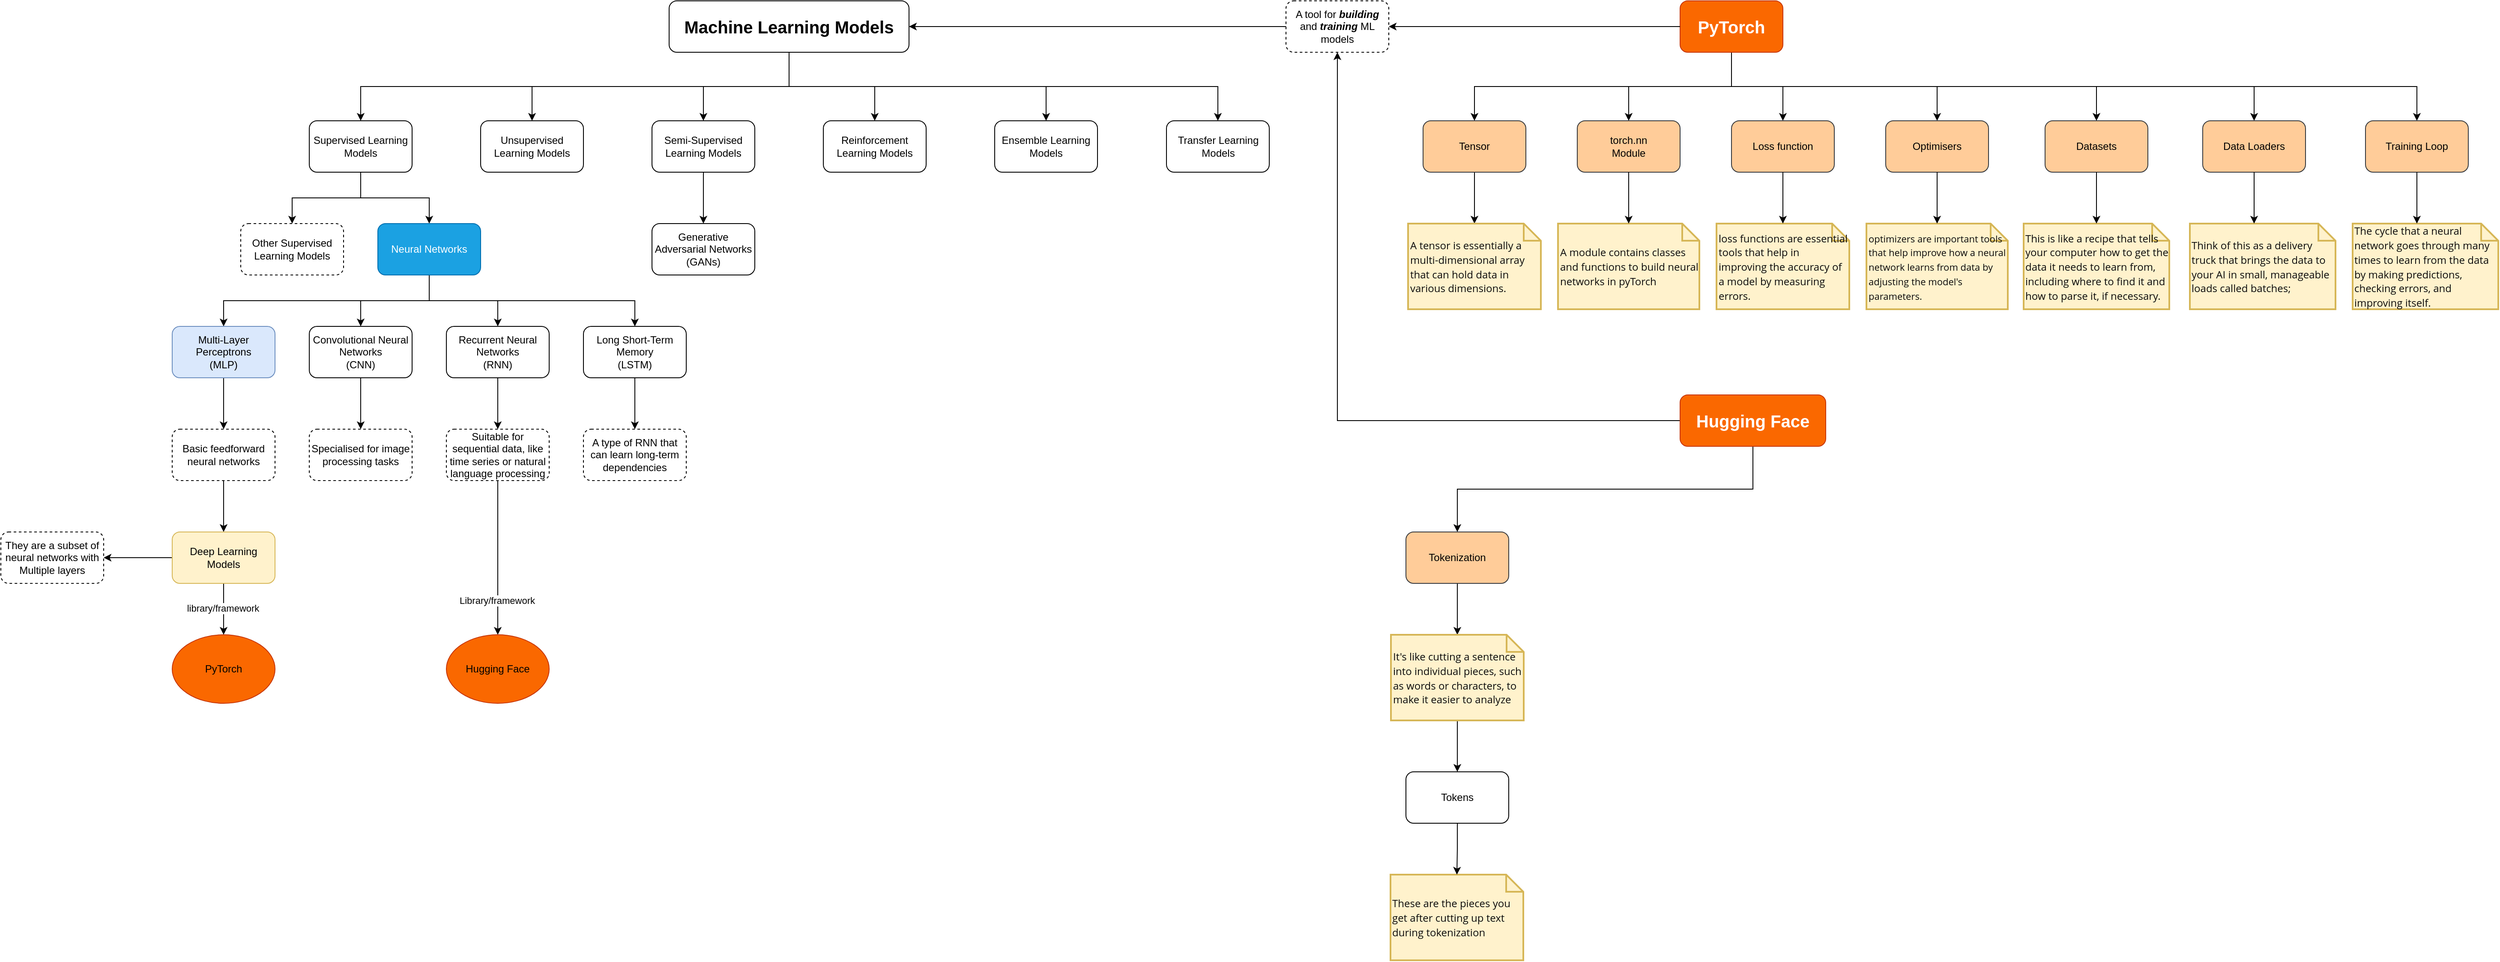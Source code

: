 <mxfile version="24.7.17">
  <diagram name="Page-1" id="WBgc0bWdAwlsuYIasJ8m">
    <mxGraphModel dx="2118" dy="1861" grid="1" gridSize="10" guides="1" tooltips="1" connect="1" arrows="1" fold="1" page="1" pageScale="1" pageWidth="827" pageHeight="1169" math="0" shadow="0">
      <root>
        <mxCell id="0" />
        <mxCell id="1" parent="0" />
        <mxCell id="ZGTvSv42EcdIvS5KDxPC-15" style="edgeStyle=orthogonalEdgeStyle;rounded=0;orthogonalLoop=1;jettySize=auto;html=1;" edge="1" parent="1" source="ZGTvSv42EcdIvS5KDxPC-2" target="ZGTvSv42EcdIvS5KDxPC-13">
          <mxGeometry relative="1" as="geometry" />
        </mxCell>
        <mxCell id="ZGTvSv42EcdIvS5KDxPC-16" style="edgeStyle=orthogonalEdgeStyle;rounded=0;orthogonalLoop=1;jettySize=auto;html=1;" edge="1" parent="1" source="ZGTvSv42EcdIvS5KDxPC-2" target="ZGTvSv42EcdIvS5KDxPC-14">
          <mxGeometry relative="1" as="geometry" />
        </mxCell>
        <mxCell id="ZGTvSv42EcdIvS5KDxPC-2" value="Supervised Learning Models" style="rounded=1;whiteSpace=wrap;html=1;" vertex="1" parent="1">
          <mxGeometry x="120" y="120" width="120" height="60" as="geometry" />
        </mxCell>
        <mxCell id="ZGTvSv42EcdIvS5KDxPC-13" value="Other Supervised Learning Models" style="rounded=1;whiteSpace=wrap;html=1;dashed=1;" vertex="1" parent="1">
          <mxGeometry x="40" y="240" width="120" height="60" as="geometry" />
        </mxCell>
        <mxCell id="ZGTvSv42EcdIvS5KDxPC-21" style="edgeStyle=orthogonalEdgeStyle;rounded=0;orthogonalLoop=1;jettySize=auto;html=1;exitX=0.5;exitY=1;exitDx=0;exitDy=0;" edge="1" parent="1" source="ZGTvSv42EcdIvS5KDxPC-14" target="ZGTvSv42EcdIvS5KDxPC-17">
          <mxGeometry relative="1" as="geometry" />
        </mxCell>
        <mxCell id="ZGTvSv42EcdIvS5KDxPC-22" style="edgeStyle=orthogonalEdgeStyle;rounded=0;orthogonalLoop=1;jettySize=auto;html=1;" edge="1" parent="1" source="ZGTvSv42EcdIvS5KDxPC-14" target="ZGTvSv42EcdIvS5KDxPC-18">
          <mxGeometry relative="1" as="geometry" />
        </mxCell>
        <mxCell id="ZGTvSv42EcdIvS5KDxPC-24" style="edgeStyle=orthogonalEdgeStyle;rounded=0;orthogonalLoop=1;jettySize=auto;html=1;exitX=0.5;exitY=1;exitDx=0;exitDy=0;" edge="1" parent="1" source="ZGTvSv42EcdIvS5KDxPC-14" target="ZGTvSv42EcdIvS5KDxPC-20">
          <mxGeometry relative="1" as="geometry" />
        </mxCell>
        <mxCell id="ZGTvSv42EcdIvS5KDxPC-25" style="edgeStyle=orthogonalEdgeStyle;rounded=0;orthogonalLoop=1;jettySize=auto;html=1;" edge="1" parent="1" source="ZGTvSv42EcdIvS5KDxPC-14" target="ZGTvSv42EcdIvS5KDxPC-19">
          <mxGeometry relative="1" as="geometry" />
        </mxCell>
        <mxCell id="ZGTvSv42EcdIvS5KDxPC-14" value="Neural Networks" style="rounded=1;whiteSpace=wrap;html=1;fillColor=#1ba1e2;strokeColor=#006EAF;fontColor=#ffffff;" vertex="1" parent="1">
          <mxGeometry x="200" y="240" width="120" height="60" as="geometry" />
        </mxCell>
        <mxCell id="ZGTvSv42EcdIvS5KDxPC-30" style="edgeStyle=orthogonalEdgeStyle;rounded=0;orthogonalLoop=1;jettySize=auto;html=1;entryX=0.5;entryY=0;entryDx=0;entryDy=0;" edge="1" parent="1" source="ZGTvSv42EcdIvS5KDxPC-17" target="ZGTvSv42EcdIvS5KDxPC-26">
          <mxGeometry relative="1" as="geometry" />
        </mxCell>
        <mxCell id="ZGTvSv42EcdIvS5KDxPC-17" value="Multi-Layer Perceptrons&lt;div&gt;(MLP)&lt;/div&gt;" style="rounded=1;whiteSpace=wrap;html=1;fillColor=#dae8fc;strokeColor=#6c8ebf;" vertex="1" parent="1">
          <mxGeometry x="-40" y="360" width="120" height="60" as="geometry" />
        </mxCell>
        <mxCell id="ZGTvSv42EcdIvS5KDxPC-31" style="edgeStyle=orthogonalEdgeStyle;rounded=0;orthogonalLoop=1;jettySize=auto;html=1;entryX=0.5;entryY=0;entryDx=0;entryDy=0;" edge="1" parent="1" source="ZGTvSv42EcdIvS5KDxPC-18" target="ZGTvSv42EcdIvS5KDxPC-27">
          <mxGeometry relative="1" as="geometry" />
        </mxCell>
        <mxCell id="ZGTvSv42EcdIvS5KDxPC-18" value="Convolutional Neural Networks&lt;div&gt;(CNN)&lt;/div&gt;" style="rounded=1;whiteSpace=wrap;html=1;" vertex="1" parent="1">
          <mxGeometry x="120" y="360" width="120" height="60" as="geometry" />
        </mxCell>
        <mxCell id="ZGTvSv42EcdIvS5KDxPC-32" style="edgeStyle=orthogonalEdgeStyle;rounded=0;orthogonalLoop=1;jettySize=auto;html=1;entryX=0.5;entryY=0;entryDx=0;entryDy=0;" edge="1" parent="1" source="ZGTvSv42EcdIvS5KDxPC-19" target="ZGTvSv42EcdIvS5KDxPC-29">
          <mxGeometry relative="1" as="geometry" />
        </mxCell>
        <mxCell id="ZGTvSv42EcdIvS5KDxPC-19" value="Recurrent Neural Networks&lt;div&gt;(RNN)&lt;/div&gt;" style="rounded=1;whiteSpace=wrap;html=1;" vertex="1" parent="1">
          <mxGeometry x="280" y="360" width="120" height="60" as="geometry" />
        </mxCell>
        <mxCell id="ZGTvSv42EcdIvS5KDxPC-33" style="edgeStyle=orthogonalEdgeStyle;rounded=0;orthogonalLoop=1;jettySize=auto;html=1;entryX=0.5;entryY=0;entryDx=0;entryDy=0;" edge="1" parent="1" source="ZGTvSv42EcdIvS5KDxPC-20" target="ZGTvSv42EcdIvS5KDxPC-28">
          <mxGeometry relative="1" as="geometry" />
        </mxCell>
        <mxCell id="ZGTvSv42EcdIvS5KDxPC-20" value="Long Short-Term Memory&lt;div&gt;(LSTM)&lt;/div&gt;" style="rounded=1;whiteSpace=wrap;html=1;" vertex="1" parent="1">
          <mxGeometry x="440" y="360" width="120" height="60" as="geometry" />
        </mxCell>
        <mxCell id="ZGTvSv42EcdIvS5KDxPC-41" style="edgeStyle=orthogonalEdgeStyle;rounded=0;orthogonalLoop=1;jettySize=auto;html=1;entryX=0.5;entryY=0;entryDx=0;entryDy=0;" edge="1" parent="1" source="ZGTvSv42EcdIvS5KDxPC-26" target="ZGTvSv42EcdIvS5KDxPC-40">
          <mxGeometry relative="1" as="geometry" />
        </mxCell>
        <mxCell id="ZGTvSv42EcdIvS5KDxPC-26" value="Basic feedforward neural networks" style="rounded=1;whiteSpace=wrap;html=1;dashed=1;" vertex="1" parent="1">
          <mxGeometry x="-40" y="480" width="120" height="60" as="geometry" />
        </mxCell>
        <mxCell id="ZGTvSv42EcdIvS5KDxPC-27" value="Specialised for image processing tasks" style="rounded=1;whiteSpace=wrap;html=1;dashed=1;" vertex="1" parent="1">
          <mxGeometry x="120" y="480" width="120" height="60" as="geometry" />
        </mxCell>
        <mxCell id="ZGTvSv42EcdIvS5KDxPC-28" value="A type of RNN that can learn long-term dependencies" style="rounded=1;whiteSpace=wrap;html=1;dashed=1;" vertex="1" parent="1">
          <mxGeometry x="440" y="480" width="120" height="60" as="geometry" />
        </mxCell>
        <mxCell id="ZGTvSv42EcdIvS5KDxPC-97" style="edgeStyle=orthogonalEdgeStyle;rounded=0;orthogonalLoop=1;jettySize=auto;html=1;" edge="1" parent="1" source="ZGTvSv42EcdIvS5KDxPC-29" target="ZGTvSv42EcdIvS5KDxPC-96">
          <mxGeometry relative="1" as="geometry" />
        </mxCell>
        <mxCell id="ZGTvSv42EcdIvS5KDxPC-98" value="Library/framework" style="edgeLabel;html=1;align=center;verticalAlign=middle;resizable=0;points=[];" vertex="1" connectable="0" parent="ZGTvSv42EcdIvS5KDxPC-97">
          <mxGeometry x="0.556" y="-1" relative="1" as="geometry">
            <mxPoint as="offset" />
          </mxGeometry>
        </mxCell>
        <mxCell id="ZGTvSv42EcdIvS5KDxPC-29" value="Suitable for sequential data, like time series or natural language processing" style="rounded=1;whiteSpace=wrap;html=1;dashed=1;" vertex="1" parent="1">
          <mxGeometry x="280" y="480" width="120" height="60" as="geometry" />
        </mxCell>
        <mxCell id="ZGTvSv42EcdIvS5KDxPC-34" value="Unsupervised Learning Models" style="rounded=1;whiteSpace=wrap;html=1;" vertex="1" parent="1">
          <mxGeometry x="320" y="120" width="120" height="60" as="geometry" />
        </mxCell>
        <mxCell id="ZGTvSv42EcdIvS5KDxPC-44" style="edgeStyle=orthogonalEdgeStyle;rounded=0;orthogonalLoop=1;jettySize=auto;html=1;" edge="1" parent="1" source="ZGTvSv42EcdIvS5KDxPC-35" target="ZGTvSv42EcdIvS5KDxPC-36">
          <mxGeometry relative="1" as="geometry" />
        </mxCell>
        <mxCell id="ZGTvSv42EcdIvS5KDxPC-35" value="Semi-Supervised Learning Models" style="rounded=1;whiteSpace=wrap;html=1;" vertex="1" parent="1">
          <mxGeometry x="520" y="120" width="120" height="60" as="geometry" />
        </mxCell>
        <mxCell id="ZGTvSv42EcdIvS5KDxPC-36" value="Generative Adversarial Networks&lt;div&gt;(GANs)&lt;/div&gt;" style="rounded=1;whiteSpace=wrap;html=1;" vertex="1" parent="1">
          <mxGeometry x="520" y="240" width="120" height="60" as="geometry" />
        </mxCell>
        <mxCell id="ZGTvSv42EcdIvS5KDxPC-37" value="Reinforcement Learning Models" style="rounded=1;whiteSpace=wrap;html=1;" vertex="1" parent="1">
          <mxGeometry x="720" y="120" width="120" height="60" as="geometry" />
        </mxCell>
        <mxCell id="ZGTvSv42EcdIvS5KDxPC-38" value="Ensemble Learning Models" style="rounded=1;whiteSpace=wrap;html=1;" vertex="1" parent="1">
          <mxGeometry x="920" y="120" width="120" height="60" as="geometry" />
        </mxCell>
        <mxCell id="ZGTvSv42EcdIvS5KDxPC-39" value="Transfer Learning Models" style="rounded=1;whiteSpace=wrap;html=1;" vertex="1" parent="1">
          <mxGeometry x="1120.5" y="120" width="120" height="60" as="geometry" />
        </mxCell>
        <mxCell id="ZGTvSv42EcdIvS5KDxPC-43" style="edgeStyle=orthogonalEdgeStyle;rounded=0;orthogonalLoop=1;jettySize=auto;html=1;entryX=1;entryY=0.5;entryDx=0;entryDy=0;" edge="1" parent="1" source="ZGTvSv42EcdIvS5KDxPC-40" target="ZGTvSv42EcdIvS5KDxPC-42">
          <mxGeometry relative="1" as="geometry" />
        </mxCell>
        <mxCell id="ZGTvSv42EcdIvS5KDxPC-94" style="edgeStyle=orthogonalEdgeStyle;rounded=0;orthogonalLoop=1;jettySize=auto;html=1;entryX=0.5;entryY=0;entryDx=0;entryDy=0;" edge="1" parent="1" source="ZGTvSv42EcdIvS5KDxPC-40" target="ZGTvSv42EcdIvS5KDxPC-93">
          <mxGeometry relative="1" as="geometry" />
        </mxCell>
        <mxCell id="ZGTvSv42EcdIvS5KDxPC-95" value="library/framework" style="edgeLabel;html=1;align=center;verticalAlign=middle;resizable=0;points=[];" vertex="1" connectable="0" parent="ZGTvSv42EcdIvS5KDxPC-94">
          <mxGeometry x="-0.033" y="-1" relative="1" as="geometry">
            <mxPoint as="offset" />
          </mxGeometry>
        </mxCell>
        <mxCell id="ZGTvSv42EcdIvS5KDxPC-40" value="Deep Learning Models" style="rounded=1;whiteSpace=wrap;html=1;fillColor=#fff2cc;strokeColor=#d6b656;" vertex="1" parent="1">
          <mxGeometry x="-40" y="600" width="120" height="60" as="geometry" />
        </mxCell>
        <mxCell id="ZGTvSv42EcdIvS5KDxPC-42" value="They are a subset of neural networks with Multiple layers" style="rounded=1;whiteSpace=wrap;html=1;dashed=1;" vertex="1" parent="1">
          <mxGeometry x="-240" y="600" width="120" height="60" as="geometry" />
        </mxCell>
        <mxCell id="ZGTvSv42EcdIvS5KDxPC-46" style="edgeStyle=orthogonalEdgeStyle;rounded=0;orthogonalLoop=1;jettySize=auto;html=1;exitX=0.5;exitY=1;exitDx=0;exitDy=0;" edge="1" parent="1" source="ZGTvSv42EcdIvS5KDxPC-45" target="ZGTvSv42EcdIvS5KDxPC-2">
          <mxGeometry relative="1" as="geometry" />
        </mxCell>
        <mxCell id="ZGTvSv42EcdIvS5KDxPC-47" style="edgeStyle=orthogonalEdgeStyle;rounded=0;orthogonalLoop=1;jettySize=auto;html=1;entryX=0.5;entryY=0;entryDx=0;entryDy=0;exitX=0.5;exitY=1;exitDx=0;exitDy=0;" edge="1" parent="1" source="ZGTvSv42EcdIvS5KDxPC-45" target="ZGTvSv42EcdIvS5KDxPC-34">
          <mxGeometry relative="1" as="geometry" />
        </mxCell>
        <mxCell id="ZGTvSv42EcdIvS5KDxPC-48" style="edgeStyle=orthogonalEdgeStyle;rounded=0;orthogonalLoop=1;jettySize=auto;html=1;entryX=0.5;entryY=0;entryDx=0;entryDy=0;" edge="1" parent="1" source="ZGTvSv42EcdIvS5KDxPC-45" target="ZGTvSv42EcdIvS5KDxPC-35">
          <mxGeometry relative="1" as="geometry" />
        </mxCell>
        <mxCell id="ZGTvSv42EcdIvS5KDxPC-49" style="edgeStyle=orthogonalEdgeStyle;rounded=0;orthogonalLoop=1;jettySize=auto;html=1;" edge="1" parent="1" source="ZGTvSv42EcdIvS5KDxPC-45" target="ZGTvSv42EcdIvS5KDxPC-37">
          <mxGeometry relative="1" as="geometry" />
        </mxCell>
        <mxCell id="ZGTvSv42EcdIvS5KDxPC-50" style="edgeStyle=orthogonalEdgeStyle;rounded=0;orthogonalLoop=1;jettySize=auto;html=1;entryX=0.5;entryY=0;entryDx=0;entryDy=0;exitX=0.5;exitY=1;exitDx=0;exitDy=0;" edge="1" parent="1" source="ZGTvSv42EcdIvS5KDxPC-45" target="ZGTvSv42EcdIvS5KDxPC-38">
          <mxGeometry relative="1" as="geometry" />
        </mxCell>
        <mxCell id="ZGTvSv42EcdIvS5KDxPC-51" style="edgeStyle=orthogonalEdgeStyle;rounded=0;orthogonalLoop=1;jettySize=auto;html=1;exitX=0.5;exitY=1;exitDx=0;exitDy=0;" edge="1" parent="1" source="ZGTvSv42EcdIvS5KDxPC-45" target="ZGTvSv42EcdIvS5KDxPC-39">
          <mxGeometry relative="1" as="geometry" />
        </mxCell>
        <mxCell id="ZGTvSv42EcdIvS5KDxPC-45" value="&lt;span style=&quot;font-size: 20px; font-weight: 700; text-align: left;&quot;&gt;Machine Learning Models&lt;/span&gt;" style="rounded=1;whiteSpace=wrap;html=1;" vertex="1" parent="1">
          <mxGeometry x="540" y="-20" width="280" height="60" as="geometry" />
        </mxCell>
        <mxCell id="ZGTvSv42EcdIvS5KDxPC-63" style="edgeStyle=orthogonalEdgeStyle;rounded=0;orthogonalLoop=1;jettySize=auto;html=1;entryX=1;entryY=0.5;entryDx=0;entryDy=0;" edge="1" parent="1" source="ZGTvSv42EcdIvS5KDxPC-62" target="ZGTvSv42EcdIvS5KDxPC-45">
          <mxGeometry relative="1" as="geometry" />
        </mxCell>
        <mxCell id="ZGTvSv42EcdIvS5KDxPC-65" style="edgeStyle=orthogonalEdgeStyle;rounded=0;orthogonalLoop=1;jettySize=auto;html=1;exitX=0.5;exitY=1;exitDx=0;exitDy=0;" edge="1" parent="1" source="ZGTvSv42EcdIvS5KDxPC-60" target="ZGTvSv42EcdIvS5KDxPC-64">
          <mxGeometry relative="1" as="geometry" />
        </mxCell>
        <mxCell id="ZGTvSv42EcdIvS5KDxPC-68" style="edgeStyle=orthogonalEdgeStyle;rounded=0;orthogonalLoop=1;jettySize=auto;html=1;entryX=0.5;entryY=0;entryDx=0;entryDy=0;" edge="1" parent="1" source="ZGTvSv42EcdIvS5KDxPC-60" target="ZGTvSv42EcdIvS5KDxPC-67">
          <mxGeometry relative="1" as="geometry" />
        </mxCell>
        <mxCell id="ZGTvSv42EcdIvS5KDxPC-78" style="edgeStyle=orthogonalEdgeStyle;rounded=0;orthogonalLoop=1;jettySize=auto;html=1;entryX=0.5;entryY=0;entryDx=0;entryDy=0;exitX=0.5;exitY=1;exitDx=0;exitDy=0;" edge="1" parent="1" source="ZGTvSv42EcdIvS5KDxPC-60" target="ZGTvSv42EcdIvS5KDxPC-72">
          <mxGeometry relative="1" as="geometry" />
        </mxCell>
        <mxCell id="ZGTvSv42EcdIvS5KDxPC-80" style="edgeStyle=orthogonalEdgeStyle;rounded=0;orthogonalLoop=1;jettySize=auto;html=1;entryX=0.5;entryY=0;entryDx=0;entryDy=0;" edge="1" parent="1" target="ZGTvSv42EcdIvS5KDxPC-75">
          <mxGeometry relative="1" as="geometry">
            <mxPoint x="1780" y="40" as="sourcePoint" />
            <Array as="points">
              <mxPoint x="1780" y="80" />
              <mxPoint x="2020" y="80" />
            </Array>
          </mxGeometry>
        </mxCell>
        <mxCell id="ZGTvSv42EcdIvS5KDxPC-87" style="edgeStyle=orthogonalEdgeStyle;rounded=0;orthogonalLoop=1;jettySize=auto;html=1;entryX=0.5;entryY=0;entryDx=0;entryDy=0;exitX=0.5;exitY=1;exitDx=0;exitDy=0;" edge="1" parent="1" source="ZGTvSv42EcdIvS5KDxPC-60" target="ZGTvSv42EcdIvS5KDxPC-81">
          <mxGeometry relative="1" as="geometry" />
        </mxCell>
        <mxCell id="ZGTvSv42EcdIvS5KDxPC-88" style="edgeStyle=orthogonalEdgeStyle;rounded=0;orthogonalLoop=1;jettySize=auto;html=1;entryX=0.5;entryY=0;entryDx=0;entryDy=0;exitX=0.5;exitY=1;exitDx=0;exitDy=0;" edge="1" parent="1" source="ZGTvSv42EcdIvS5KDxPC-60" target="ZGTvSv42EcdIvS5KDxPC-84">
          <mxGeometry relative="1" as="geometry" />
        </mxCell>
        <mxCell id="ZGTvSv42EcdIvS5KDxPC-92" style="edgeStyle=orthogonalEdgeStyle;rounded=0;orthogonalLoop=1;jettySize=auto;html=1;exitX=0.5;exitY=1;exitDx=0;exitDy=0;" edge="1" parent="1" source="ZGTvSv42EcdIvS5KDxPC-60" target="ZGTvSv42EcdIvS5KDxPC-89">
          <mxGeometry relative="1" as="geometry" />
        </mxCell>
        <mxCell id="ZGTvSv42EcdIvS5KDxPC-60" value="PyTorch" style="rounded=1;whiteSpace=wrap;html=1;fillColor=#fa6800;fontColor=#FFFFFF;strokeColor=#C73500;fontSize=20;fontStyle=1" vertex="1" parent="1">
          <mxGeometry x="1720" y="-20" width="120" height="60" as="geometry" />
        </mxCell>
        <mxCell id="ZGTvSv42EcdIvS5KDxPC-69" style="edgeStyle=orthogonalEdgeStyle;rounded=0;orthogonalLoop=1;jettySize=auto;html=1;" edge="1" parent="1" source="ZGTvSv42EcdIvS5KDxPC-64" target="ZGTvSv42EcdIvS5KDxPC-66">
          <mxGeometry relative="1" as="geometry" />
        </mxCell>
        <mxCell id="ZGTvSv42EcdIvS5KDxPC-64" value="Tensor" style="rounded=1;whiteSpace=wrap;html=1;fillColor=#ffcc99;strokeColor=#36393d;" vertex="1" parent="1">
          <mxGeometry x="1420" y="120" width="120" height="60" as="geometry" />
        </mxCell>
        <mxCell id="ZGTvSv42EcdIvS5KDxPC-66" value="&lt;span style=&quot;color: rgb(11, 11, 11); font-family: &amp;quot;Open Sans&amp;quot;, sans-serif;&quot;&gt;&lt;font style=&quot;font-size: 12px;&quot;&gt;A tensor is essentially a multi-dimensional array that can hold data in various dimensions.&lt;/font&gt;&lt;/span&gt;" style="shape=note;strokeWidth=2;fontSize=14;size=20;whiteSpace=wrap;html=1;fillColor=#fff2cc;strokeColor=#d6b656;fontColor=#666600;align=left;" vertex="1" parent="1">
          <mxGeometry x="1402.5" y="240" width="155" height="100" as="geometry" />
        </mxCell>
        <mxCell id="ZGTvSv42EcdIvS5KDxPC-67" value="torch.nn&lt;div&gt;Module&lt;/div&gt;" style="rounded=1;whiteSpace=wrap;html=1;fillColor=#ffcc99;strokeColor=#36393d;" vertex="1" parent="1">
          <mxGeometry x="1600" y="120" width="120" height="60" as="geometry" />
        </mxCell>
        <mxCell id="ZGTvSv42EcdIvS5KDxPC-70" value="&lt;span style=&quot;color: rgb(11, 11, 11); font-family: &amp;quot;Open Sans&amp;quot;, sans-serif;&quot;&gt;&lt;font style=&quot;font-size: 12px;&quot;&gt;A module contains classes and functions to build neural networks in pyTorch&lt;/font&gt;&lt;/span&gt;" style="shape=note;strokeWidth=2;fontSize=14;size=20;whiteSpace=wrap;html=1;fillColor=#fff2cc;strokeColor=#d6b656;fontColor=#666600;align=left;" vertex="1" parent="1">
          <mxGeometry x="1577.5" y="240" width="165" height="100" as="geometry" />
        </mxCell>
        <mxCell id="ZGTvSv42EcdIvS5KDxPC-71" style="edgeStyle=orthogonalEdgeStyle;rounded=0;orthogonalLoop=1;jettySize=auto;html=1;entryX=0.5;entryY=0;entryDx=0;entryDy=0;entryPerimeter=0;" edge="1" parent="1" source="ZGTvSv42EcdIvS5KDxPC-67" target="ZGTvSv42EcdIvS5KDxPC-70">
          <mxGeometry relative="1" as="geometry" />
        </mxCell>
        <mxCell id="ZGTvSv42EcdIvS5KDxPC-72" value="Loss function" style="rounded=1;whiteSpace=wrap;html=1;fillColor=#ffcc99;strokeColor=#36393d;" vertex="1" parent="1">
          <mxGeometry x="1780" y="120" width="120" height="60" as="geometry" />
        </mxCell>
        <mxCell id="ZGTvSv42EcdIvS5KDxPC-73" value="&lt;span style=&quot;color: rgb(11, 11, 11); font-family: &amp;quot;Open Sans&amp;quot;, sans-serif;&quot;&gt;&lt;font style=&quot;font-size: 12px;&quot;&gt;loss functions are essential tools that help in improving the accuracy of a model by measuring errors.&lt;/font&gt;&lt;/span&gt;" style="shape=note;strokeWidth=2;fontSize=14;size=20;whiteSpace=wrap;html=1;fillColor=#fff2cc;strokeColor=#d6b656;fontColor=#666600;align=left;" vertex="1" parent="1">
          <mxGeometry x="1762.5" y="240" width="155" height="100" as="geometry" />
        </mxCell>
        <mxCell id="ZGTvSv42EcdIvS5KDxPC-74" style="edgeStyle=orthogonalEdgeStyle;rounded=0;orthogonalLoop=1;jettySize=auto;html=1;entryX=0.5;entryY=0;entryDx=0;entryDy=0;entryPerimeter=0;" edge="1" parent="1" source="ZGTvSv42EcdIvS5KDxPC-72" target="ZGTvSv42EcdIvS5KDxPC-73">
          <mxGeometry relative="1" as="geometry" />
        </mxCell>
        <mxCell id="ZGTvSv42EcdIvS5KDxPC-75" value="Optimisers" style="rounded=1;whiteSpace=wrap;html=1;fillColor=#ffcc99;strokeColor=#36393d;" vertex="1" parent="1">
          <mxGeometry x="1960" y="120" width="120" height="60" as="geometry" />
        </mxCell>
        <mxCell id="ZGTvSv42EcdIvS5KDxPC-76" value="&lt;span style=&quot;color: rgb(11, 11, 11); font-family: &amp;quot;Open Sans&amp;quot;, sans-serif;&quot;&gt;&lt;font style=&quot;font-size: 11px;&quot;&gt;optimizers are important tools that help improve how a neural network learns from data by adjusting the model&#39;s parameters.&amp;nbsp;&lt;/font&gt;&lt;/span&gt;" style="shape=note;strokeWidth=2;fontSize=14;size=20;whiteSpace=wrap;html=1;fillColor=#fff2cc;strokeColor=#d6b656;fontColor=#666600;align=left;" vertex="1" parent="1">
          <mxGeometry x="1937.5" y="240" width="165" height="100" as="geometry" />
        </mxCell>
        <mxCell id="ZGTvSv42EcdIvS5KDxPC-77" style="edgeStyle=orthogonalEdgeStyle;rounded=0;orthogonalLoop=1;jettySize=auto;html=1;entryX=0.5;entryY=0;entryDx=0;entryDy=0;entryPerimeter=0;" edge="1" parent="1" source="ZGTvSv42EcdIvS5KDxPC-75" target="ZGTvSv42EcdIvS5KDxPC-76">
          <mxGeometry relative="1" as="geometry" />
        </mxCell>
        <mxCell id="ZGTvSv42EcdIvS5KDxPC-79" value="" style="edgeStyle=orthogonalEdgeStyle;rounded=0;orthogonalLoop=1;jettySize=auto;html=1;entryX=1;entryY=0.5;entryDx=0;entryDy=0;" edge="1" parent="1" source="ZGTvSv42EcdIvS5KDxPC-60" target="ZGTvSv42EcdIvS5KDxPC-62">
          <mxGeometry relative="1" as="geometry">
            <mxPoint x="1720" y="10" as="sourcePoint" />
            <mxPoint x="820" y="10" as="targetPoint" />
          </mxGeometry>
        </mxCell>
        <mxCell id="ZGTvSv42EcdIvS5KDxPC-62" value="A tool for&lt;b&gt;&lt;i&gt; building&lt;/i&gt;&lt;/b&gt; and &lt;b&gt;&lt;i&gt;training&lt;/i&gt;&lt;/b&gt; ML models" style="rounded=1;whiteSpace=wrap;html=1;dashed=1;" vertex="1" parent="1">
          <mxGeometry x="1260" y="-20" width="120" height="60" as="geometry" />
        </mxCell>
        <mxCell id="ZGTvSv42EcdIvS5KDxPC-81" value="Datasets" style="rounded=1;whiteSpace=wrap;html=1;fillColor=#ffcc99;strokeColor=#36393d;" vertex="1" parent="1">
          <mxGeometry x="2146" y="120" width="120" height="60" as="geometry" />
        </mxCell>
        <mxCell id="ZGTvSv42EcdIvS5KDxPC-82" value="&lt;span style=&quot;color: rgb(11, 11, 11); font-family: &amp;quot;Open Sans&amp;quot;, sans-serif;&quot;&gt;&lt;font style=&quot;font-size: 12px;&quot;&gt;This is like a recipe that tells your computer how to get the data it needs to learn from, including where to find it and how to parse it, if necessary.&lt;/font&gt;&lt;/span&gt;" style="shape=note;strokeWidth=2;fontSize=14;size=20;whiteSpace=wrap;html=1;fillColor=#fff2cc;strokeColor=#d6b656;fontColor=#666600;align=left;" vertex="1" parent="1">
          <mxGeometry x="2121" y="240" width="170" height="100" as="geometry" />
        </mxCell>
        <mxCell id="ZGTvSv42EcdIvS5KDxPC-83" style="edgeStyle=orthogonalEdgeStyle;rounded=0;orthogonalLoop=1;jettySize=auto;html=1;entryX=0.5;entryY=0;entryDx=0;entryDy=0;entryPerimeter=0;" edge="1" parent="1" source="ZGTvSv42EcdIvS5KDxPC-81" target="ZGTvSv42EcdIvS5KDxPC-82">
          <mxGeometry relative="1" as="geometry" />
        </mxCell>
        <mxCell id="ZGTvSv42EcdIvS5KDxPC-84" value="&lt;div&gt;Data Loaders&lt;/div&gt;" style="rounded=1;whiteSpace=wrap;html=1;fillColor=#ffcc99;strokeColor=#36393d;" vertex="1" parent="1">
          <mxGeometry x="2330" y="120" width="120" height="60" as="geometry" />
        </mxCell>
        <mxCell id="ZGTvSv42EcdIvS5KDxPC-85" value="&lt;span style=&quot;color: rgb(11, 11, 11); font-family: &amp;quot;Open Sans&amp;quot;, sans-serif;&quot;&gt;&lt;font style=&quot;font-size: 12px;&quot;&gt;Think of this as a delivery truck that brings the data to your AI in small, manageable loads called batches;&lt;/font&gt;&lt;/span&gt;" style="shape=note;strokeWidth=2;fontSize=14;size=20;whiteSpace=wrap;html=1;fillColor=#fff2cc;strokeColor=#d6b656;fontColor=#666600;align=left;" vertex="1" parent="1">
          <mxGeometry x="2315" y="240" width="170" height="100" as="geometry" />
        </mxCell>
        <mxCell id="ZGTvSv42EcdIvS5KDxPC-86" style="edgeStyle=orthogonalEdgeStyle;rounded=0;orthogonalLoop=1;jettySize=auto;html=1;entryX=0;entryY=0;entryDx=75;entryDy=0;entryPerimeter=0;" edge="1" parent="1" source="ZGTvSv42EcdIvS5KDxPC-84" target="ZGTvSv42EcdIvS5KDxPC-85">
          <mxGeometry relative="1" as="geometry" />
        </mxCell>
        <mxCell id="ZGTvSv42EcdIvS5KDxPC-89" value="&lt;div&gt;Training Loop&lt;/div&gt;" style="rounded=1;whiteSpace=wrap;html=1;fillColor=#ffcc99;strokeColor=#36393d;" vertex="1" parent="1">
          <mxGeometry x="2520" y="120" width="120" height="60" as="geometry" />
        </mxCell>
        <mxCell id="ZGTvSv42EcdIvS5KDxPC-90" value="&lt;span style=&quot;color: rgb(11, 11, 11); font-family: &amp;quot;Open Sans&amp;quot;, sans-serif;&quot;&gt;&lt;font style=&quot;font-size: 12px;&quot;&gt;The cycle that a neural network goes through many times to learn from the data by making predictions, checking errors, and improving itself.&lt;/font&gt;&lt;/span&gt;" style="shape=note;strokeWidth=2;fontSize=14;size=20;whiteSpace=wrap;html=1;fillColor=#fff2cc;strokeColor=#d6b656;fontColor=#666600;align=left;" vertex="1" parent="1">
          <mxGeometry x="2505" y="240" width="170" height="100" as="geometry" />
        </mxCell>
        <mxCell id="ZGTvSv42EcdIvS5KDxPC-91" style="edgeStyle=orthogonalEdgeStyle;rounded=0;orthogonalLoop=1;jettySize=auto;html=1;entryX=0;entryY=0;entryDx=75;entryDy=0;entryPerimeter=0;" edge="1" parent="1" source="ZGTvSv42EcdIvS5KDxPC-89" target="ZGTvSv42EcdIvS5KDxPC-90">
          <mxGeometry relative="1" as="geometry" />
        </mxCell>
        <mxCell id="ZGTvSv42EcdIvS5KDxPC-93" value="PyTorch" style="ellipse;whiteSpace=wrap;html=1;fillColor=#fa6800;fontColor=#000000;strokeColor=#C73500;" vertex="1" parent="1">
          <mxGeometry x="-40" y="720" width="120" height="80" as="geometry" />
        </mxCell>
        <mxCell id="ZGTvSv42EcdIvS5KDxPC-96" value="Hugging Face" style="ellipse;whiteSpace=wrap;html=1;fillColor=#fa6800;fontColor=#000000;strokeColor=#C73500;" vertex="1" parent="1">
          <mxGeometry x="280" y="720" width="120" height="80" as="geometry" />
        </mxCell>
        <mxCell id="ZGTvSv42EcdIvS5KDxPC-100" style="edgeStyle=orthogonalEdgeStyle;rounded=0;orthogonalLoop=1;jettySize=auto;html=1;" edge="1" parent="1" source="ZGTvSv42EcdIvS5KDxPC-99" target="ZGTvSv42EcdIvS5KDxPC-62">
          <mxGeometry relative="1" as="geometry">
            <mxPoint x="1270" y="80" as="targetPoint" />
          </mxGeometry>
        </mxCell>
        <mxCell id="ZGTvSv42EcdIvS5KDxPC-102" style="edgeStyle=orthogonalEdgeStyle;rounded=0;orthogonalLoop=1;jettySize=auto;html=1;exitX=0.5;exitY=1;exitDx=0;exitDy=0;" edge="1" parent="1" source="ZGTvSv42EcdIvS5KDxPC-99" target="ZGTvSv42EcdIvS5KDxPC-101">
          <mxGeometry relative="1" as="geometry" />
        </mxCell>
        <mxCell id="ZGTvSv42EcdIvS5KDxPC-99" value="Hugging Face" style="rounded=1;whiteSpace=wrap;html=1;fillColor=#fa6800;fontColor=#FFFFFF;strokeColor=#C73500;fontSize=20;fontStyle=1" vertex="1" parent="1">
          <mxGeometry x="1720" y="440" width="170" height="60" as="geometry" />
        </mxCell>
        <mxCell id="ZGTvSv42EcdIvS5KDxPC-104" style="edgeStyle=orthogonalEdgeStyle;rounded=0;orthogonalLoop=1;jettySize=auto;html=1;" edge="1" parent="1" source="ZGTvSv42EcdIvS5KDxPC-101" target="ZGTvSv42EcdIvS5KDxPC-103">
          <mxGeometry relative="1" as="geometry" />
        </mxCell>
        <mxCell id="ZGTvSv42EcdIvS5KDxPC-101" value="Tokenization" style="rounded=1;whiteSpace=wrap;html=1;fillColor=#ffcc99;strokeColor=#36393d;" vertex="1" parent="1">
          <mxGeometry x="1400" y="600" width="120" height="60" as="geometry" />
        </mxCell>
        <mxCell id="ZGTvSv42EcdIvS5KDxPC-106" style="edgeStyle=orthogonalEdgeStyle;rounded=0;orthogonalLoop=1;jettySize=auto;html=1;entryX=0.5;entryY=0;entryDx=0;entryDy=0;" edge="1" parent="1" source="ZGTvSv42EcdIvS5KDxPC-103" target="ZGTvSv42EcdIvS5KDxPC-107">
          <mxGeometry relative="1" as="geometry">
            <mxPoint x="1460" y="880" as="targetPoint" />
          </mxGeometry>
        </mxCell>
        <mxCell id="ZGTvSv42EcdIvS5KDxPC-103" value="&lt;span style=&quot;color: rgb(11, 11, 11); font-family: &amp;quot;Open Sans&amp;quot;, sans-serif;&quot;&gt;&lt;font style=&quot;font-size: 12px;&quot;&gt;It&#39;s like cutting a sentence into individual pieces, such as words or characters, to make it easier to analyze&lt;/font&gt;&lt;/span&gt;" style="shape=note;strokeWidth=2;fontSize=14;size=20;whiteSpace=wrap;html=1;fillColor=#fff2cc;strokeColor=#d6b656;fontColor=#666600;align=left;" vertex="1" parent="1">
          <mxGeometry x="1382.5" y="720" width="155" height="100" as="geometry" />
        </mxCell>
        <mxCell id="ZGTvSv42EcdIvS5KDxPC-107" value="Tokens" style="rounded=1;whiteSpace=wrap;html=1;" vertex="1" parent="1">
          <mxGeometry x="1400" y="880" width="120" height="60" as="geometry" />
        </mxCell>
        <mxCell id="ZGTvSv42EcdIvS5KDxPC-108" value="&lt;span style=&quot;color: rgb(11, 11, 11); font-family: &amp;quot;Open Sans&amp;quot;, sans-serif;&quot;&gt;&lt;font style=&quot;font-size: 12px;&quot;&gt;These are the pieces you get after cutting up text during tokenization&lt;/font&gt;&lt;/span&gt;" style="shape=note;strokeWidth=2;fontSize=14;size=20;whiteSpace=wrap;html=1;fillColor=#fff2cc;strokeColor=#d6b656;fontColor=#666600;align=left;" vertex="1" parent="1">
          <mxGeometry x="1382" y="1000" width="155" height="100" as="geometry" />
        </mxCell>
        <mxCell id="ZGTvSv42EcdIvS5KDxPC-109" style="edgeStyle=orthogonalEdgeStyle;rounded=0;orthogonalLoop=1;jettySize=auto;html=1;entryX=0.5;entryY=0;entryDx=0;entryDy=0;entryPerimeter=0;" edge="1" parent="1" source="ZGTvSv42EcdIvS5KDxPC-107" target="ZGTvSv42EcdIvS5KDxPC-108">
          <mxGeometry relative="1" as="geometry" />
        </mxCell>
      </root>
    </mxGraphModel>
  </diagram>
</mxfile>
